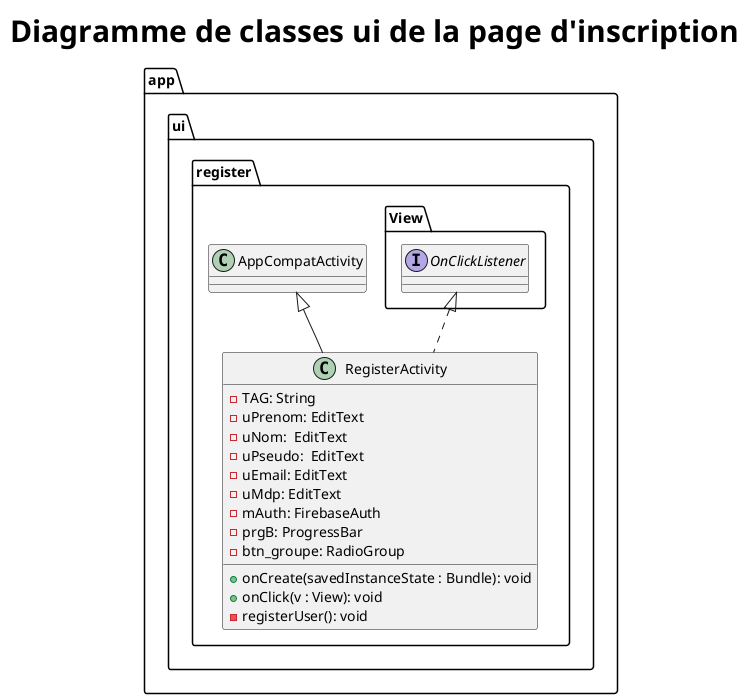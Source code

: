 @startuml modelui8
title <size:30><b>Diagramme de classes ui de la page d'inscription</b></size>

package app{

  package ui{

        package register{

                class RegisterActivity extends AppCompatActivity implements View.OnClickListener{
                        - TAG: String
                        - uPrenom: EditText
                        - uNom:  EditText
                        - uPseudo:  EditText
                        - uEmail: EditText
                        - uMdp: EditText
                        - mAuth: FirebaseAuth
                        - prgB: ProgressBar
                        - btn_groupe: RadioGroup

                        + onCreate(savedInstanceState : Bundle): void
                        + onClick(v : View): void
                        - registerUser(): void
                }
            }
        }
  }
@enduml
